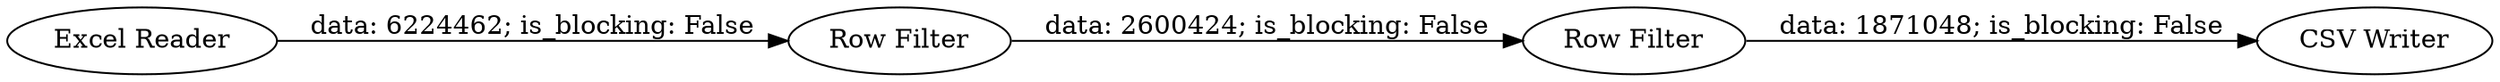 digraph {
	"-499708898541097811_1" [label="Row Filter"]
	"-499708898541097811_2" [label="Row Filter"]
	"-499708898541097811_4" [label="Excel Reader"]
	"-499708898541097811_3" [label="CSV Writer"]
	"-499708898541097811_4" -> "-499708898541097811_1" [label="data: 6224462; is_blocking: False"]
	"-499708898541097811_1" -> "-499708898541097811_2" [label="data: 2600424; is_blocking: False"]
	"-499708898541097811_2" -> "-499708898541097811_3" [label="data: 1871048; is_blocking: False"]
	rankdir=LR
}
